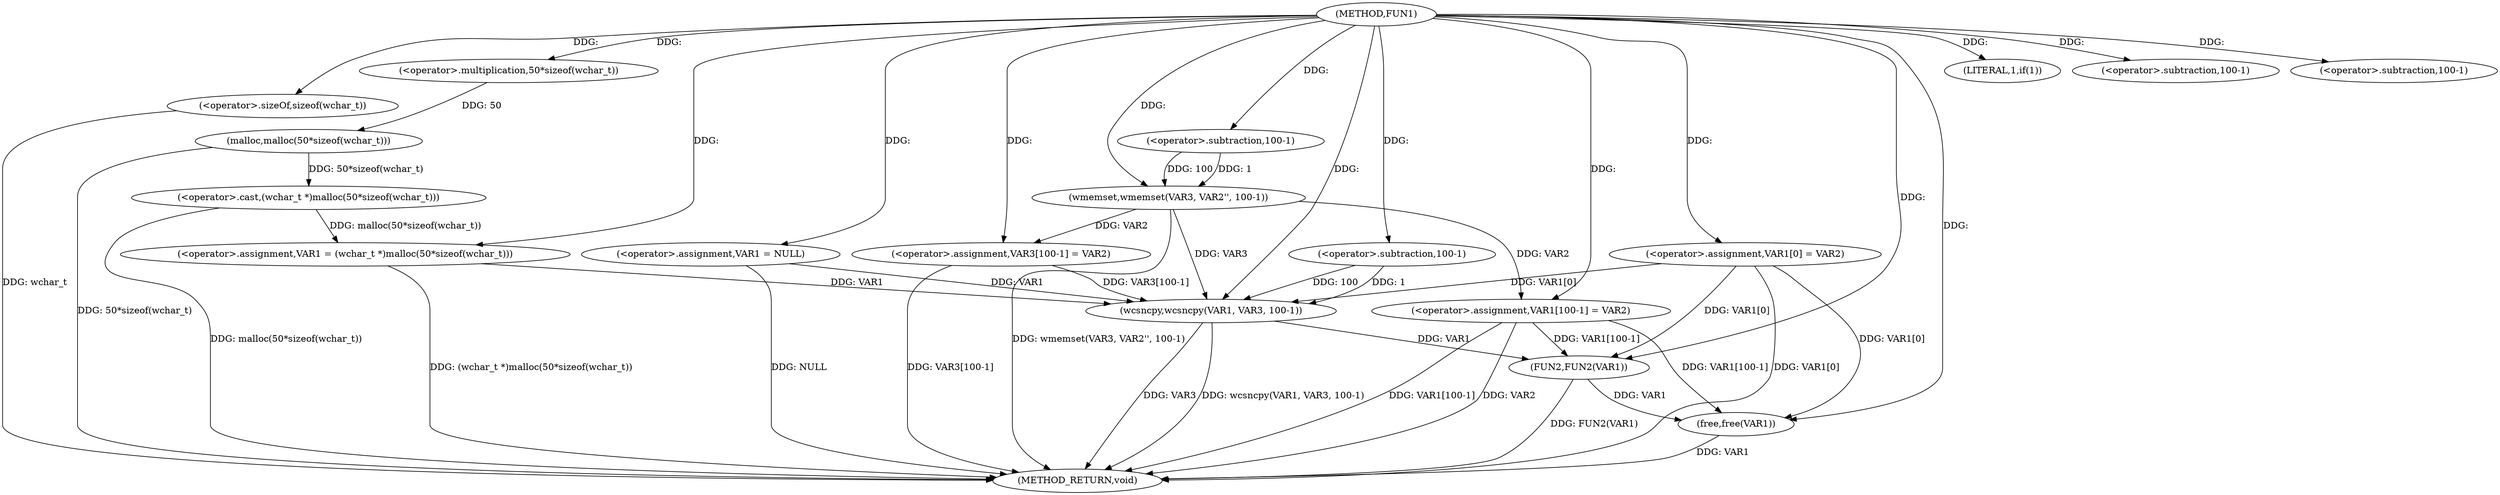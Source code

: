 digraph FUN1 {  
"1000100" [label = "(METHOD,FUN1)" ]
"1000155" [label = "(METHOD_RETURN,void)" ]
"1000103" [label = "(<operator>.assignment,VAR1 = NULL)" ]
"1000107" [label = "(LITERAL,1,if(1))" ]
"1000109" [label = "(<operator>.assignment,VAR1 = (wchar_t *)malloc(50*sizeof(wchar_t)))" ]
"1000111" [label = "(<operator>.cast,(wchar_t *)malloc(50*sizeof(wchar_t)))" ]
"1000113" [label = "(malloc,malloc(50*sizeof(wchar_t)))" ]
"1000114" [label = "(<operator>.multiplication,50*sizeof(wchar_t))" ]
"1000116" [label = "(<operator>.sizeOf,sizeof(wchar_t))" ]
"1000118" [label = "(<operator>.assignment,VAR1[0] = VAR2)" ]
"1000125" [label = "(wmemset,wmemset(VAR3, VAR2'', 100-1))" ]
"1000128" [label = "(<operator>.subtraction,100-1)" ]
"1000131" [label = "(<operator>.assignment,VAR3[100-1] = VAR2)" ]
"1000134" [label = "(<operator>.subtraction,100-1)" ]
"1000138" [label = "(wcsncpy,wcsncpy(VAR1, VAR3, 100-1))" ]
"1000141" [label = "(<operator>.subtraction,100-1)" ]
"1000144" [label = "(<operator>.assignment,VAR1[100-1] = VAR2)" ]
"1000147" [label = "(<operator>.subtraction,100-1)" ]
"1000151" [label = "(FUN2,FUN2(VAR1))" ]
"1000153" [label = "(free,free(VAR1))" ]
  "1000116" -> "1000155"  [ label = "DDG: wchar_t"] 
  "1000125" -> "1000155"  [ label = "DDG: wmemset(VAR3, VAR2'', 100-1)"] 
  "1000151" -> "1000155"  [ label = "DDG: FUN2(VAR1)"] 
  "1000103" -> "1000155"  [ label = "DDG: NULL"] 
  "1000113" -> "1000155"  [ label = "DDG: 50*sizeof(wchar_t)"] 
  "1000131" -> "1000155"  [ label = "DDG: VAR3[100-1]"] 
  "1000138" -> "1000155"  [ label = "DDG: VAR3"] 
  "1000153" -> "1000155"  [ label = "DDG: VAR1"] 
  "1000111" -> "1000155"  [ label = "DDG: malloc(50*sizeof(wchar_t))"] 
  "1000144" -> "1000155"  [ label = "DDG: VAR1[100-1]"] 
  "1000144" -> "1000155"  [ label = "DDG: VAR2"] 
  "1000138" -> "1000155"  [ label = "DDG: wcsncpy(VAR1, VAR3, 100-1)"] 
  "1000118" -> "1000155"  [ label = "DDG: VAR1[0]"] 
  "1000109" -> "1000155"  [ label = "DDG: (wchar_t *)malloc(50*sizeof(wchar_t))"] 
  "1000100" -> "1000103"  [ label = "DDG: "] 
  "1000100" -> "1000107"  [ label = "DDG: "] 
  "1000111" -> "1000109"  [ label = "DDG: malloc(50*sizeof(wchar_t))"] 
  "1000100" -> "1000109"  [ label = "DDG: "] 
  "1000113" -> "1000111"  [ label = "DDG: 50*sizeof(wchar_t)"] 
  "1000114" -> "1000113"  [ label = "DDG: 50"] 
  "1000100" -> "1000114"  [ label = "DDG: "] 
  "1000100" -> "1000116"  [ label = "DDG: "] 
  "1000100" -> "1000118"  [ label = "DDG: "] 
  "1000100" -> "1000125"  [ label = "DDG: "] 
  "1000128" -> "1000125"  [ label = "DDG: 100"] 
  "1000128" -> "1000125"  [ label = "DDG: 1"] 
  "1000100" -> "1000128"  [ label = "DDG: "] 
  "1000125" -> "1000131"  [ label = "DDG: VAR2"] 
  "1000100" -> "1000131"  [ label = "DDG: "] 
  "1000100" -> "1000134"  [ label = "DDG: "] 
  "1000103" -> "1000138"  [ label = "DDG: VAR1"] 
  "1000109" -> "1000138"  [ label = "DDG: VAR1"] 
  "1000118" -> "1000138"  [ label = "DDG: VAR1[0]"] 
  "1000100" -> "1000138"  [ label = "DDG: "] 
  "1000125" -> "1000138"  [ label = "DDG: VAR3"] 
  "1000131" -> "1000138"  [ label = "DDG: VAR3[100-1]"] 
  "1000141" -> "1000138"  [ label = "DDG: 100"] 
  "1000141" -> "1000138"  [ label = "DDG: 1"] 
  "1000100" -> "1000141"  [ label = "DDG: "] 
  "1000100" -> "1000144"  [ label = "DDG: "] 
  "1000125" -> "1000144"  [ label = "DDG: VAR2"] 
  "1000100" -> "1000147"  [ label = "DDG: "] 
  "1000138" -> "1000151"  [ label = "DDG: VAR1"] 
  "1000144" -> "1000151"  [ label = "DDG: VAR1[100-1]"] 
  "1000118" -> "1000151"  [ label = "DDG: VAR1[0]"] 
  "1000100" -> "1000151"  [ label = "DDG: "] 
  "1000151" -> "1000153"  [ label = "DDG: VAR1"] 
  "1000144" -> "1000153"  [ label = "DDG: VAR1[100-1]"] 
  "1000118" -> "1000153"  [ label = "DDG: VAR1[0]"] 
  "1000100" -> "1000153"  [ label = "DDG: "] 
}
